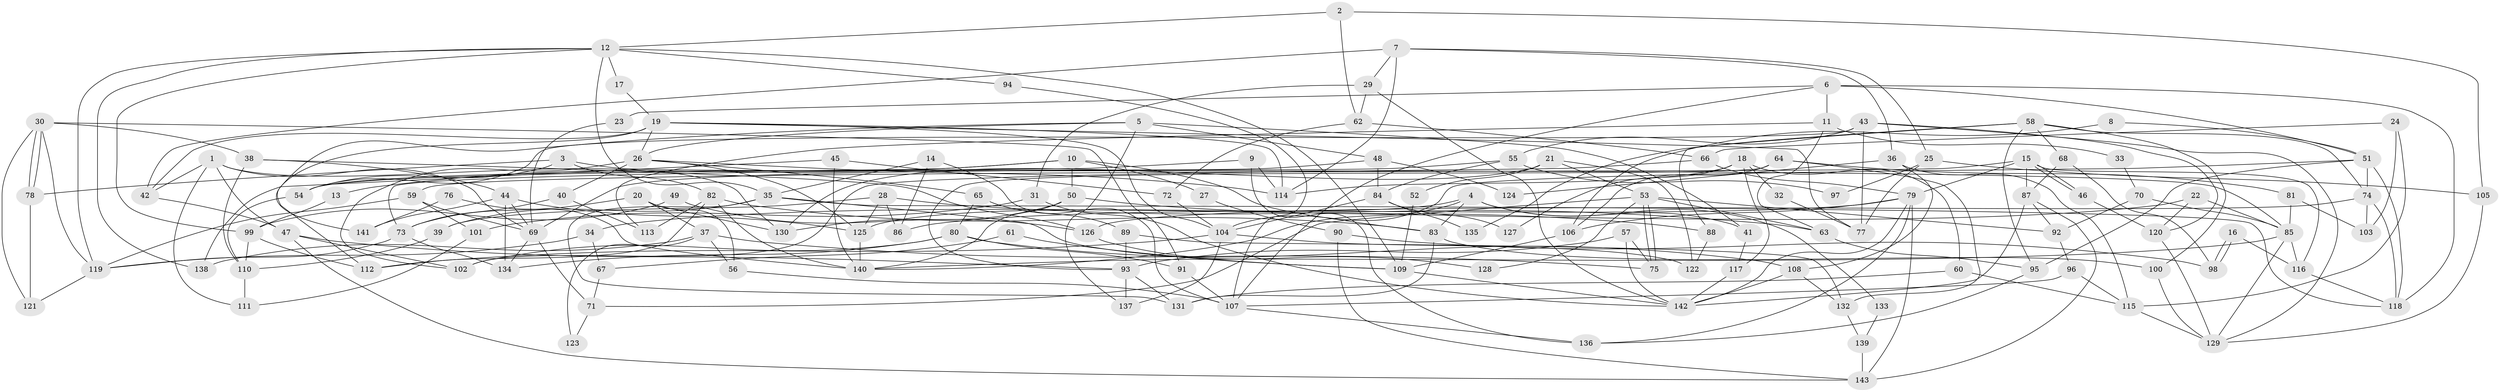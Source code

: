 // coarse degree distribution, {6: 0.07446808510638298, 3: 0.22340425531914893, 7: 0.13829787234042554, 9: 0.02127659574468085, 10: 0.010638297872340425, 5: 0.1595744680851064, 4: 0.18085106382978725, 8: 0.07446808510638298, 2: 0.10638297872340426, 11: 0.010638297872340425}
// Generated by graph-tools (version 1.1) at 2025/24/03/03/25 07:24:03]
// undirected, 143 vertices, 286 edges
graph export_dot {
graph [start="1"]
  node [color=gray90,style=filled];
  1;
  2;
  3;
  4;
  5;
  6;
  7;
  8;
  9;
  10;
  11;
  12;
  13;
  14;
  15;
  16;
  17;
  18;
  19;
  20;
  21;
  22;
  23;
  24;
  25;
  26;
  27;
  28;
  29;
  30;
  31;
  32;
  33;
  34;
  35;
  36;
  37;
  38;
  39;
  40;
  41;
  42;
  43;
  44;
  45;
  46;
  47;
  48;
  49;
  50;
  51;
  52;
  53;
  54;
  55;
  56;
  57;
  58;
  59;
  60;
  61;
  62;
  63;
  64;
  65;
  66;
  67;
  68;
  69;
  70;
  71;
  72;
  73;
  74;
  75;
  76;
  77;
  78;
  79;
  80;
  81;
  82;
  83;
  84;
  85;
  86;
  87;
  88;
  89;
  90;
  91;
  92;
  93;
  94;
  95;
  96;
  97;
  98;
  99;
  100;
  101;
  102;
  103;
  104;
  105;
  106;
  107;
  108;
  109;
  110;
  111;
  112;
  113;
  114;
  115;
  116;
  117;
  118;
  119;
  120;
  121;
  122;
  123;
  124;
  125;
  126;
  127;
  128;
  129;
  130;
  131;
  132;
  133;
  134;
  135;
  136;
  137;
  138;
  139;
  140;
  141;
  142;
  143;
  1 -- 111;
  1 -- 42;
  1 -- 47;
  1 -- 69;
  1 -- 130;
  2 -- 12;
  2 -- 62;
  2 -- 105;
  3 -- 54;
  3 -- 82;
  3 -- 78;
  3 -- 85;
  4 -- 125;
  4 -- 140;
  4 -- 41;
  4 -- 83;
  4 -- 133;
  5 -- 41;
  5 -- 26;
  5 -- 48;
  5 -- 112;
  5 -- 137;
  6 -- 11;
  6 -- 51;
  6 -- 23;
  6 -- 107;
  6 -- 118;
  7 -- 114;
  7 -- 25;
  7 -- 29;
  7 -- 36;
  7 -- 42;
  8 -- 106;
  8 -- 51;
  9 -- 136;
  9 -- 114;
  9 -- 73;
  10 -- 50;
  10 -- 83;
  10 -- 13;
  10 -- 27;
  10 -- 54;
  11 -- 63;
  11 -- 113;
  11 -- 33;
  12 -- 35;
  12 -- 119;
  12 -- 17;
  12 -- 94;
  12 -- 99;
  12 -- 109;
  12 -- 138;
  13 -- 99;
  14 -- 35;
  14 -- 107;
  14 -- 86;
  15 -- 46;
  15 -- 46;
  15 -- 87;
  15 -- 59;
  15 -- 79;
  15 -- 116;
  16 -- 116;
  16 -- 98;
  16 -- 98;
  17 -- 19;
  18 -- 60;
  18 -- 114;
  18 -- 32;
  18 -- 117;
  18 -- 127;
  19 -- 104;
  19 -- 42;
  19 -- 26;
  19 -- 77;
  19 -- 114;
  19 -- 141;
  20 -- 73;
  20 -- 56;
  20 -- 37;
  20 -- 130;
  21 -- 122;
  21 -- 130;
  21 -- 52;
  21 -- 53;
  22 -- 85;
  22 -- 120;
  22 -- 34;
  23 -- 69;
  24 -- 66;
  24 -- 115;
  24 -- 103;
  25 -- 77;
  25 -- 105;
  25 -- 97;
  26 -- 125;
  26 -- 40;
  26 -- 65;
  26 -- 102;
  26 -- 114;
  27 -- 90;
  28 -- 86;
  28 -- 125;
  28 -- 39;
  28 -- 63;
  29 -- 142;
  29 -- 31;
  29 -- 62;
  30 -- 78;
  30 -- 78;
  30 -- 119;
  30 -- 38;
  30 -- 91;
  30 -- 121;
  31 -- 142;
  31 -- 101;
  32 -- 77;
  33 -- 70;
  34 -- 119;
  34 -- 67;
  35 -- 131;
  35 -- 118;
  35 -- 39;
  35 -- 109;
  36 -- 108;
  36 -- 115;
  36 -- 124;
  37 -- 75;
  37 -- 56;
  37 -- 123;
  37 -- 138;
  38 -- 110;
  38 -- 44;
  38 -- 126;
  39 -- 110;
  40 -- 73;
  40 -- 113;
  41 -- 117;
  42 -- 47;
  43 -- 55;
  43 -- 54;
  43 -- 77;
  43 -- 120;
  43 -- 129;
  44 -- 134;
  44 -- 69;
  44 -- 125;
  44 -- 141;
  45 -- 138;
  45 -- 140;
  45 -- 72;
  46 -- 120;
  47 -- 102;
  47 -- 93;
  47 -- 143;
  48 -- 54;
  48 -- 84;
  48 -- 124;
  49 -- 99;
  49 -- 126;
  50 -- 140;
  50 -- 130;
  50 -- 88;
  51 -- 74;
  51 -- 118;
  51 -- 95;
  51 -- 104;
  52 -- 109;
  53 -- 75;
  53 -- 75;
  53 -- 63;
  53 -- 71;
  53 -- 92;
  53 -- 128;
  54 -- 110;
  55 -- 69;
  55 -- 84;
  55 -- 97;
  56 -- 107;
  57 -- 142;
  57 -- 93;
  57 -- 75;
  58 -- 95;
  58 -- 74;
  58 -- 68;
  58 -- 88;
  58 -- 100;
  58 -- 135;
  59 -- 69;
  59 -- 101;
  59 -- 119;
  60 -- 131;
  60 -- 115;
  61 -- 109;
  61 -- 67;
  62 -- 72;
  62 -- 66;
  63 -- 95;
  64 -- 132;
  64 -- 106;
  64 -- 81;
  64 -- 93;
  65 -- 80;
  65 -- 89;
  66 -- 79;
  66 -- 102;
  67 -- 71;
  68 -- 87;
  68 -- 98;
  69 -- 71;
  69 -- 134;
  70 -- 92;
  70 -- 85;
  71 -- 123;
  72 -- 104;
  73 -- 119;
  73 -- 134;
  74 -- 118;
  74 -- 103;
  74 -- 126;
  76 -- 141;
  76 -- 140;
  78 -- 121;
  79 -- 136;
  79 -- 86;
  79 -- 106;
  79 -- 142;
  79 -- 143;
  80 -- 134;
  80 -- 102;
  80 -- 91;
  80 -- 108;
  81 -- 85;
  81 -- 103;
  82 -- 83;
  82 -- 112;
  82 -- 113;
  82 -- 140;
  83 -- 100;
  83 -- 131;
  84 -- 104;
  84 -- 127;
  84 -- 135;
  85 -- 129;
  85 -- 116;
  85 -- 140;
  87 -- 143;
  87 -- 142;
  87 -- 92;
  88 -- 122;
  89 -- 93;
  89 -- 132;
  90 -- 143;
  90 -- 98;
  91 -- 107;
  92 -- 96;
  93 -- 131;
  93 -- 137;
  94 -- 107;
  95 -- 136;
  96 -- 107;
  96 -- 115;
  99 -- 112;
  99 -- 110;
  100 -- 129;
  101 -- 111;
  104 -- 137;
  104 -- 112;
  104 -- 122;
  105 -- 129;
  106 -- 109;
  107 -- 136;
  108 -- 142;
  108 -- 132;
  109 -- 142;
  110 -- 111;
  115 -- 129;
  116 -- 118;
  117 -- 142;
  119 -- 121;
  120 -- 129;
  125 -- 140;
  126 -- 128;
  132 -- 139;
  133 -- 139;
  139 -- 143;
}
